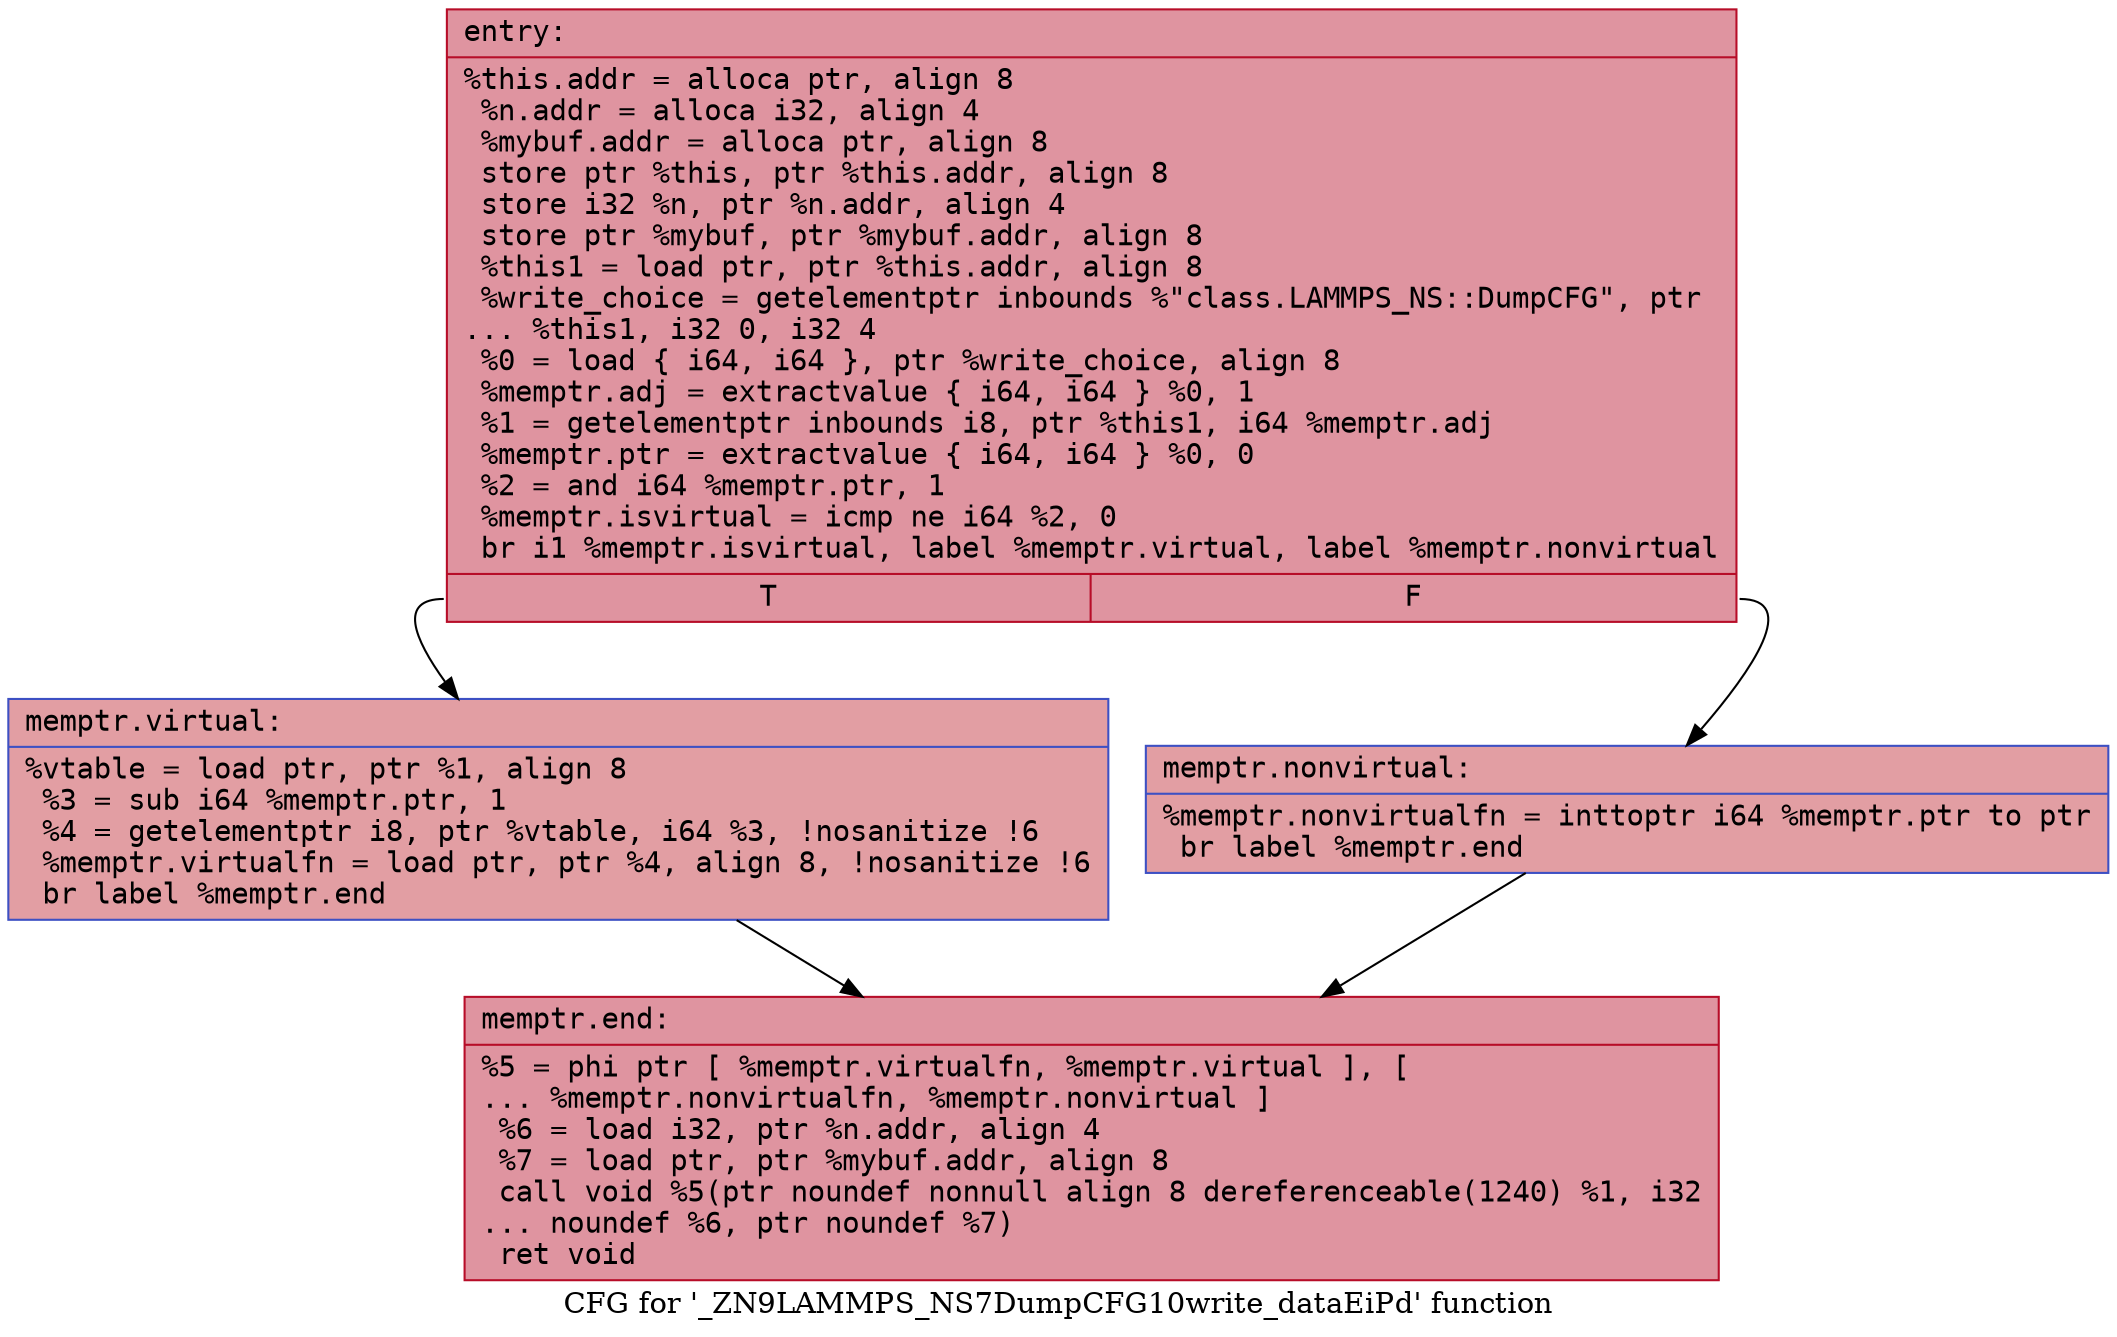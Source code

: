digraph "CFG for '_ZN9LAMMPS_NS7DumpCFG10write_dataEiPd' function" {
	label="CFG for '_ZN9LAMMPS_NS7DumpCFG10write_dataEiPd' function";

	Node0x558a32a86430 [shape=record,color="#b70d28ff", style=filled, fillcolor="#b70d2870" fontname="Courier",label="{entry:\l|  %this.addr = alloca ptr, align 8\l  %n.addr = alloca i32, align 4\l  %mybuf.addr = alloca ptr, align 8\l  store ptr %this, ptr %this.addr, align 8\l  store i32 %n, ptr %n.addr, align 4\l  store ptr %mybuf, ptr %mybuf.addr, align 8\l  %this1 = load ptr, ptr %this.addr, align 8\l  %write_choice = getelementptr inbounds %\"class.LAMMPS_NS::DumpCFG\", ptr\l... %this1, i32 0, i32 4\l  %0 = load \{ i64, i64 \}, ptr %write_choice, align 8\l  %memptr.adj = extractvalue \{ i64, i64 \} %0, 1\l  %1 = getelementptr inbounds i8, ptr %this1, i64 %memptr.adj\l  %memptr.ptr = extractvalue \{ i64, i64 \} %0, 0\l  %2 = and i64 %memptr.ptr, 1\l  %memptr.isvirtual = icmp ne i64 %2, 0\l  br i1 %memptr.isvirtual, label %memptr.virtual, label %memptr.nonvirtual\l|{<s0>T|<s1>F}}"];
	Node0x558a32a86430:s0 -> Node0x558a32a86cf0[tooltip="entry -> memptr.virtual\nProbability 50.00%" ];
	Node0x558a32a86430:s1 -> Node0x558a32a86ee0[tooltip="entry -> memptr.nonvirtual\nProbability 50.00%" ];
	Node0x558a32a86cf0 [shape=record,color="#3d50c3ff", style=filled, fillcolor="#be242e70" fontname="Courier",label="{memptr.virtual:\l|  %vtable = load ptr, ptr %1, align 8\l  %3 = sub i64 %memptr.ptr, 1\l  %4 = getelementptr i8, ptr %vtable, i64 %3, !nosanitize !6\l  %memptr.virtualfn = load ptr, ptr %4, align 8, !nosanitize !6\l  br label %memptr.end\l}"];
	Node0x558a32a86cf0 -> Node0x558a32a56f20[tooltip="memptr.virtual -> memptr.end\nProbability 100.00%" ];
	Node0x558a32a86ee0 [shape=record,color="#3d50c3ff", style=filled, fillcolor="#be242e70" fontname="Courier",label="{memptr.nonvirtual:\l|  %memptr.nonvirtualfn = inttoptr i64 %memptr.ptr to ptr\l  br label %memptr.end\l}"];
	Node0x558a32a86ee0 -> Node0x558a32a56f20[tooltip="memptr.nonvirtual -> memptr.end\nProbability 100.00%" ];
	Node0x558a32a56f20 [shape=record,color="#b70d28ff", style=filled, fillcolor="#b70d2870" fontname="Courier",label="{memptr.end:\l|  %5 = phi ptr [ %memptr.virtualfn, %memptr.virtual ], [\l... %memptr.nonvirtualfn, %memptr.nonvirtual ]\l  %6 = load i32, ptr %n.addr, align 4\l  %7 = load ptr, ptr %mybuf.addr, align 8\l  call void %5(ptr noundef nonnull align 8 dereferenceable(1240) %1, i32\l... noundef %6, ptr noundef %7)\l  ret void\l}"];
}

